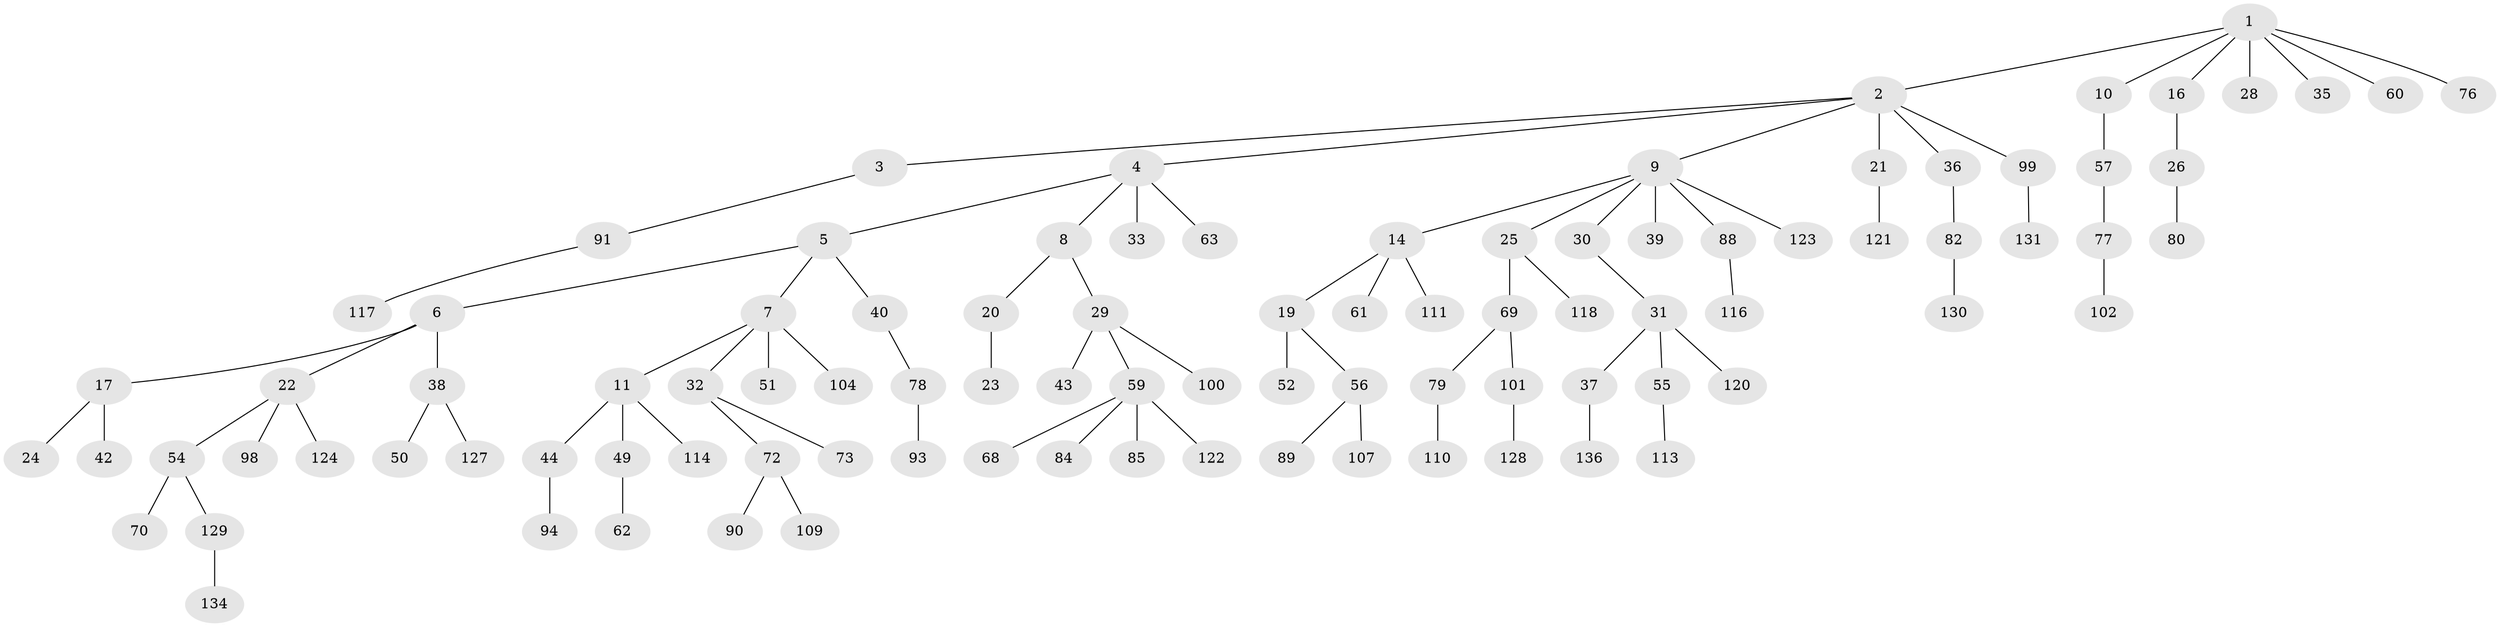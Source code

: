 // original degree distribution, {5: 0.028985507246376812, 7: 0.007246376811594203, 3: 0.15217391304347827, 4: 0.06521739130434782, 6: 0.014492753623188406, 2: 0.2536231884057971, 1: 0.4782608695652174}
// Generated by graph-tools (version 1.1) at 2025/42/03/06/25 10:42:04]
// undirected, 96 vertices, 95 edges
graph export_dot {
graph [start="1"]
  node [color=gray90,style=filled];
  1 [super="+27"];
  2 [super="+15"];
  3 [super="+65"];
  4;
  5 [super="+92"];
  6 [super="+13"];
  7 [super="+45"];
  8 [super="+58"];
  9 [super="+18"];
  10 [super="+48"];
  11 [super="+12"];
  14 [super="+95"];
  16;
  17 [super="+41"];
  19;
  20 [super="+46"];
  21 [super="+34"];
  22 [super="+53"];
  23;
  24;
  25;
  26 [super="+64"];
  28;
  29;
  30;
  31 [super="+75"];
  32 [super="+132"];
  33;
  35;
  36 [super="+81"];
  37 [super="+105"];
  38 [super="+96"];
  39 [super="+108"];
  40 [super="+47"];
  42;
  43;
  44 [super="+97"];
  49;
  50;
  51 [super="+115"];
  52;
  54;
  55;
  56 [super="+71"];
  57 [super="+67"];
  59 [super="+74"];
  60;
  61 [super="+103"];
  62 [super="+66"];
  63;
  68;
  69 [super="+86"];
  70;
  72;
  73;
  76 [super="+119"];
  77 [super="+106"];
  78 [super="+87"];
  79 [super="+83"];
  80;
  82;
  84;
  85;
  88;
  89 [super="+112"];
  90;
  91 [super="+137"];
  93;
  94;
  98;
  99;
  100;
  101 [super="+126"];
  102;
  104;
  107 [super="+133"];
  109;
  110;
  111;
  113;
  114;
  116;
  117;
  118;
  120 [super="+138"];
  121;
  122 [super="+125"];
  123 [super="+135"];
  124;
  127;
  128;
  129;
  130;
  131;
  134;
  136;
  1 -- 2;
  1 -- 10;
  1 -- 16;
  1 -- 35;
  1 -- 28;
  1 -- 60;
  1 -- 76;
  2 -- 3;
  2 -- 4;
  2 -- 9;
  2 -- 21;
  2 -- 36;
  2 -- 99;
  3 -- 91;
  4 -- 5;
  4 -- 8;
  4 -- 33;
  4 -- 63;
  5 -- 6;
  5 -- 7;
  5 -- 40;
  6 -- 17;
  6 -- 22;
  6 -- 38;
  7 -- 11;
  7 -- 32;
  7 -- 104;
  7 -- 51;
  8 -- 20;
  8 -- 29;
  9 -- 14;
  9 -- 30;
  9 -- 39;
  9 -- 123;
  9 -- 88;
  9 -- 25;
  10 -- 57;
  11 -- 44;
  11 -- 49;
  11 -- 114;
  14 -- 19;
  14 -- 61;
  14 -- 111;
  16 -- 26;
  17 -- 24;
  17 -- 42;
  19 -- 52;
  19 -- 56;
  20 -- 23;
  21 -- 121;
  22 -- 54;
  22 -- 98;
  22 -- 124;
  25 -- 69;
  25 -- 118;
  26 -- 80;
  29 -- 43;
  29 -- 59;
  29 -- 100;
  30 -- 31;
  31 -- 37;
  31 -- 55;
  31 -- 120;
  32 -- 72;
  32 -- 73;
  36 -- 82;
  37 -- 136;
  38 -- 50;
  38 -- 127;
  40 -- 78;
  44 -- 94;
  49 -- 62;
  54 -- 70;
  54 -- 129;
  55 -- 113;
  56 -- 107;
  56 -- 89;
  57 -- 77;
  59 -- 68;
  59 -- 84;
  59 -- 85;
  59 -- 122;
  69 -- 79;
  69 -- 101;
  72 -- 90;
  72 -- 109;
  77 -- 102;
  78 -- 93;
  79 -- 110;
  82 -- 130;
  88 -- 116;
  91 -- 117;
  99 -- 131;
  101 -- 128;
  129 -- 134;
}
